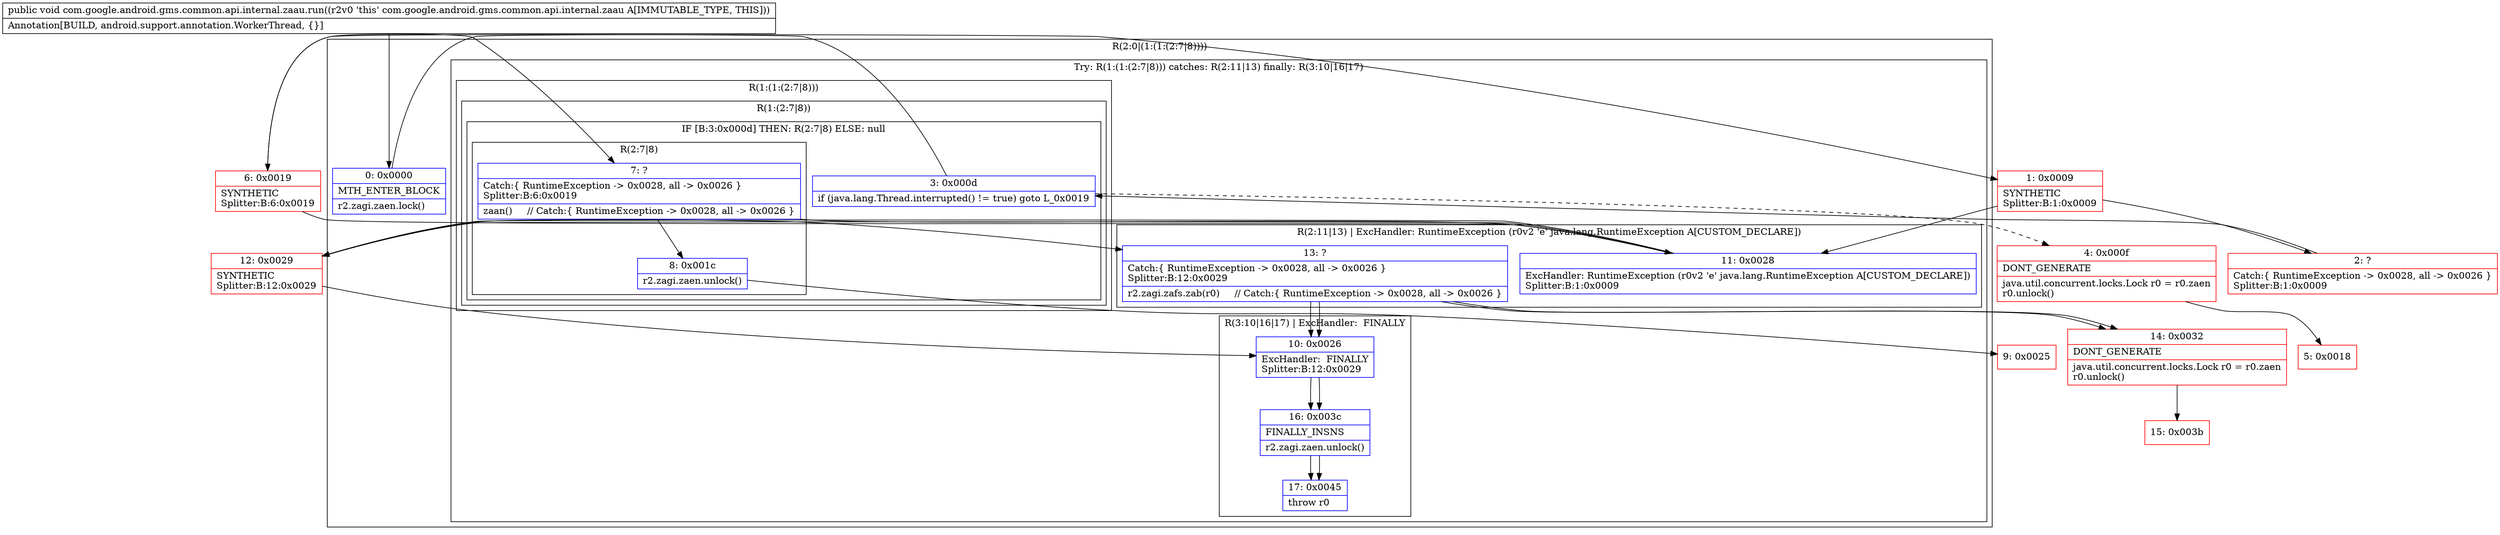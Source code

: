 digraph "CFG forcom.google.android.gms.common.api.internal.zaau.run()V" {
subgraph cluster_Region_1511154585 {
label = "R(2:0|(1:(1:(2:7|8))))";
node [shape=record,color=blue];
Node_0 [shape=record,label="{0\:\ 0x0000|MTH_ENTER_BLOCK\l|r2.zagi.zaen.lock()\l}"];
subgraph cluster_TryCatchRegion_1875297564 {
label = "Try: R(1:(1:(2:7|8))) catches: R(2:11|13) finally: R(3:10|16|17)";
node [shape=record,color=blue];
subgraph cluster_Region_883630658 {
label = "R(1:(1:(2:7|8)))";
node [shape=record,color=blue];
subgraph cluster_Region_1813754319 {
label = "R(1:(2:7|8))";
node [shape=record,color=blue];
subgraph cluster_IfRegion_626792830 {
label = "IF [B:3:0x000d] THEN: R(2:7|8) ELSE: null";
node [shape=record,color=blue];
Node_3 [shape=record,label="{3\:\ 0x000d|if (java.lang.Thread.interrupted() != true) goto L_0x0019\l}"];
subgraph cluster_Region_2087442156 {
label = "R(2:7|8)";
node [shape=record,color=blue];
Node_7 [shape=record,label="{7\:\ ?|Catch:\{ RuntimeException \-\> 0x0028, all \-\> 0x0026 \}\lSplitter:B:6:0x0019\l|zaan()     \/\/ Catch:\{ RuntimeException \-\> 0x0028, all \-\> 0x0026 \}\l}"];
Node_8 [shape=record,label="{8\:\ 0x001c|r2.zagi.zaen.unlock()\l}"];
}
}
}
}
subgraph cluster_Region_289358353 {
label = "R(2:11|13) | ExcHandler: RuntimeException (r0v2 'e' java.lang.RuntimeException A[CUSTOM_DECLARE])\l";
node [shape=record,color=blue];
Node_11 [shape=record,label="{11\:\ 0x0028|ExcHandler: RuntimeException (r0v2 'e' java.lang.RuntimeException A[CUSTOM_DECLARE])\lSplitter:B:1:0x0009\l}"];
Node_13 [shape=record,label="{13\:\ ?|Catch:\{ RuntimeException \-\> 0x0028, all \-\> 0x0026 \}\lSplitter:B:12:0x0029\l|r2.zagi.zafs.zab(r0)     \/\/ Catch:\{ RuntimeException \-\> 0x0028, all \-\> 0x0026 \}\l}"];
}
subgraph cluster_Region_538647600 {
label = "R(3:10|16|17) | ExcHandler:  FINALLY\l";
node [shape=record,color=blue];
Node_10 [shape=record,label="{10\:\ 0x0026|ExcHandler:  FINALLY\lSplitter:B:12:0x0029\l}"];
Node_16 [shape=record,label="{16\:\ 0x003c|FINALLY_INSNS\l|r2.zagi.zaen.unlock()\l}"];
Node_17 [shape=record,label="{17\:\ 0x0045|throw r0\l}"];
}
}
}
subgraph cluster_Region_289358353 {
label = "R(2:11|13) | ExcHandler: RuntimeException (r0v2 'e' java.lang.RuntimeException A[CUSTOM_DECLARE])\l";
node [shape=record,color=blue];
Node_11 [shape=record,label="{11\:\ 0x0028|ExcHandler: RuntimeException (r0v2 'e' java.lang.RuntimeException A[CUSTOM_DECLARE])\lSplitter:B:1:0x0009\l}"];
Node_13 [shape=record,label="{13\:\ ?|Catch:\{ RuntimeException \-\> 0x0028, all \-\> 0x0026 \}\lSplitter:B:12:0x0029\l|r2.zagi.zafs.zab(r0)     \/\/ Catch:\{ RuntimeException \-\> 0x0028, all \-\> 0x0026 \}\l}"];
}
subgraph cluster_Region_538647600 {
label = "R(3:10|16|17) | ExcHandler:  FINALLY\l";
node [shape=record,color=blue];
Node_10 [shape=record,label="{10\:\ 0x0026|ExcHandler:  FINALLY\lSplitter:B:12:0x0029\l}"];
Node_16 [shape=record,label="{16\:\ 0x003c|FINALLY_INSNS\l|r2.zagi.zaen.unlock()\l}"];
Node_17 [shape=record,label="{17\:\ 0x0045|throw r0\l}"];
}
Node_1 [shape=record,color=red,label="{1\:\ 0x0009|SYNTHETIC\lSplitter:B:1:0x0009\l}"];
Node_2 [shape=record,color=red,label="{2\:\ ?|Catch:\{ RuntimeException \-\> 0x0028, all \-\> 0x0026 \}\lSplitter:B:1:0x0009\l}"];
Node_4 [shape=record,color=red,label="{4\:\ 0x000f|DONT_GENERATE\l|java.util.concurrent.locks.Lock r0 = r0.zaen\lr0.unlock()\l}"];
Node_5 [shape=record,color=red,label="{5\:\ 0x0018}"];
Node_6 [shape=record,color=red,label="{6\:\ 0x0019|SYNTHETIC\lSplitter:B:6:0x0019\l}"];
Node_9 [shape=record,color=red,label="{9\:\ 0x0025}"];
Node_12 [shape=record,color=red,label="{12\:\ 0x0029|SYNTHETIC\lSplitter:B:12:0x0029\l}"];
Node_14 [shape=record,color=red,label="{14\:\ 0x0032|DONT_GENERATE\l|java.util.concurrent.locks.Lock r0 = r0.zaen\lr0.unlock()\l}"];
Node_15 [shape=record,color=red,label="{15\:\ 0x003b}"];
MethodNode[shape=record,label="{public void com.google.android.gms.common.api.internal.zaau.run((r2v0 'this' com.google.android.gms.common.api.internal.zaau A[IMMUTABLE_TYPE, THIS]))  | Annotation[BUILD, android.support.annotation.WorkerThread, \{\}]\l}"];
MethodNode -> Node_0;
Node_0 -> Node_1;
Node_3 -> Node_4[style=dashed];
Node_3 -> Node_6;
Node_7 -> Node_8;
Node_7 -> Node_11;
Node_8 -> Node_9;
Node_11 -> Node_12;
Node_13 -> Node_14;
Node_13 -> Node_10;
Node_10 -> Node_16;
Node_16 -> Node_17;
Node_11 -> Node_12;
Node_13 -> Node_14;
Node_13 -> Node_10;
Node_10 -> Node_16;
Node_16 -> Node_17;
Node_1 -> Node_2;
Node_1 -> Node_11;
Node_2 -> Node_3;
Node_4 -> Node_5;
Node_6 -> Node_7;
Node_6 -> Node_11;
Node_12 -> Node_13;
Node_12 -> Node_10;
Node_14 -> Node_15;
}


